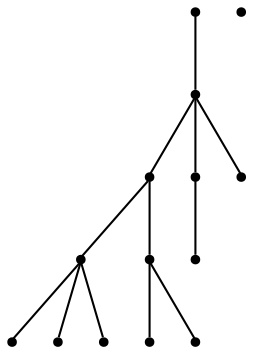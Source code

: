 graph {
  node [shape=point,comment="{\"directed\":false,\"doi\":\"10.1007/978-3-540-70904-6_21\",\"figure\":\"3 (1)\"}"]

  v0 [pos="600.0907862463662,1899.2523965381438"]
  v1 [pos="726.9904592114825,1846.1273965381438"]
  v2 [pos="650.2251067405523,1970.128454480852"]
  v3 [pos="541.0173169513082,1977.002380007789"]
  v4 [pos="585.3380382449128,1668.0023965381438"]
  v5 [pos="735.8660655886628,1641.4398965381438"]
  v6 [pos="561.7086505268896,1598.1284595671152"]
  v7 [pos="530.2028002361919,1801.877385094052"]
  v8 [pos="458.3144281431686,1836.252385094052"]
  v9 [pos="338.29208984375,1789.003449394589"]
  v10 [pos="436.68539471293604,1908.127385094052"]
  v11 [pos="508.57376680595934,1652.252401624407"]
  v12 [pos="398.3032589934593,1657.1898914518808"]
  v13 [pos="274.28018032340117,1813.6284646533782"]

  v0 -- v1 [id="-1",pos="600.0907862463662,1899.2523965381438 726.9904592114825,1846.1273965381438 726.9904592114825,1846.1273965381438 726.9904592114825,1846.1273965381438"]
  v9 -- v13 [id="-2",pos="338.29208984375,1789.003449394589 274.28018032340117,1813.6284646533782 274.28018032340117,1813.6284646533782 274.28018032340117,1813.6284646533782"]
  v12 -- v8 [id="-3",pos="398.3032589934593,1657.1898914518808 446.5205759447674,1687.6816250029062 446.5205759447674,1687.6816250029062 446.5205759447674,1687.6816250029062 458.3144281431686,1836.252385094052 458.3144281431686,1836.252385094052 458.3144281431686,1836.252385094052"]
  v8 -- v9 [id="-5",pos="458.3144281431686,1836.252385094052 338.29208984375,1789.003449394589 338.29208984375,1789.003449394589 338.29208984375,1789.003449394589"]
  v8 -- v7 [id="-6",pos="458.3144281431686,1836.252385094052 530.2028002361919,1801.877385094052 530.2028002361919,1801.877385094052 530.2028002361919,1801.877385094052"]
  v8 -- v10 [id="-7",pos="458.3144281431686,1836.252385094052 436.68539471293604,1908.127385094052 436.68539471293604,1908.127385094052 436.68539471293604,1908.127385094052"]
  v7 -- v4 [id="-8",pos="530.2028002361919,1801.877385094052 585.3380382449128,1668.0023965381438 585.3380382449128,1668.0023965381438 585.3380382449128,1668.0023965381438"]
  v7 -- v0 [id="-9",pos="530.2028002361919,1801.877385094052 600.0907862463662,1899.2523965381438 600.0907862463662,1899.2523965381438 600.0907862463662,1899.2523965381438"]
  v4 -- v6 [id="-10",pos="585.3380382449128,1668.0023965381438 561.7086505268896,1598.1284595671152 561.7086505268896,1598.1284595671152 561.7086505268896,1598.1284595671152"]
  v4 -- v5 [id="-11",pos="585.3380382449128,1668.0023965381438 735.8660655886628,1641.4398965381438 735.8660655886628,1641.4398965381438 735.8660655886628,1641.4398965381438"]
  v0 -- v3 [id="-12",pos="600.0907862463662,1899.2523965381438 541.0173169513082,1977.002380007789 541.0173169513082,1977.002380007789 541.0173169513082,1977.002380007789"]
  v0 -- v2 [id="-13",pos="600.0907862463662,1899.2523965381438 650.2251067405523,1970.128454480852 650.2251067405523,1970.128454480852 650.2251067405523,1970.128454480852"]
}